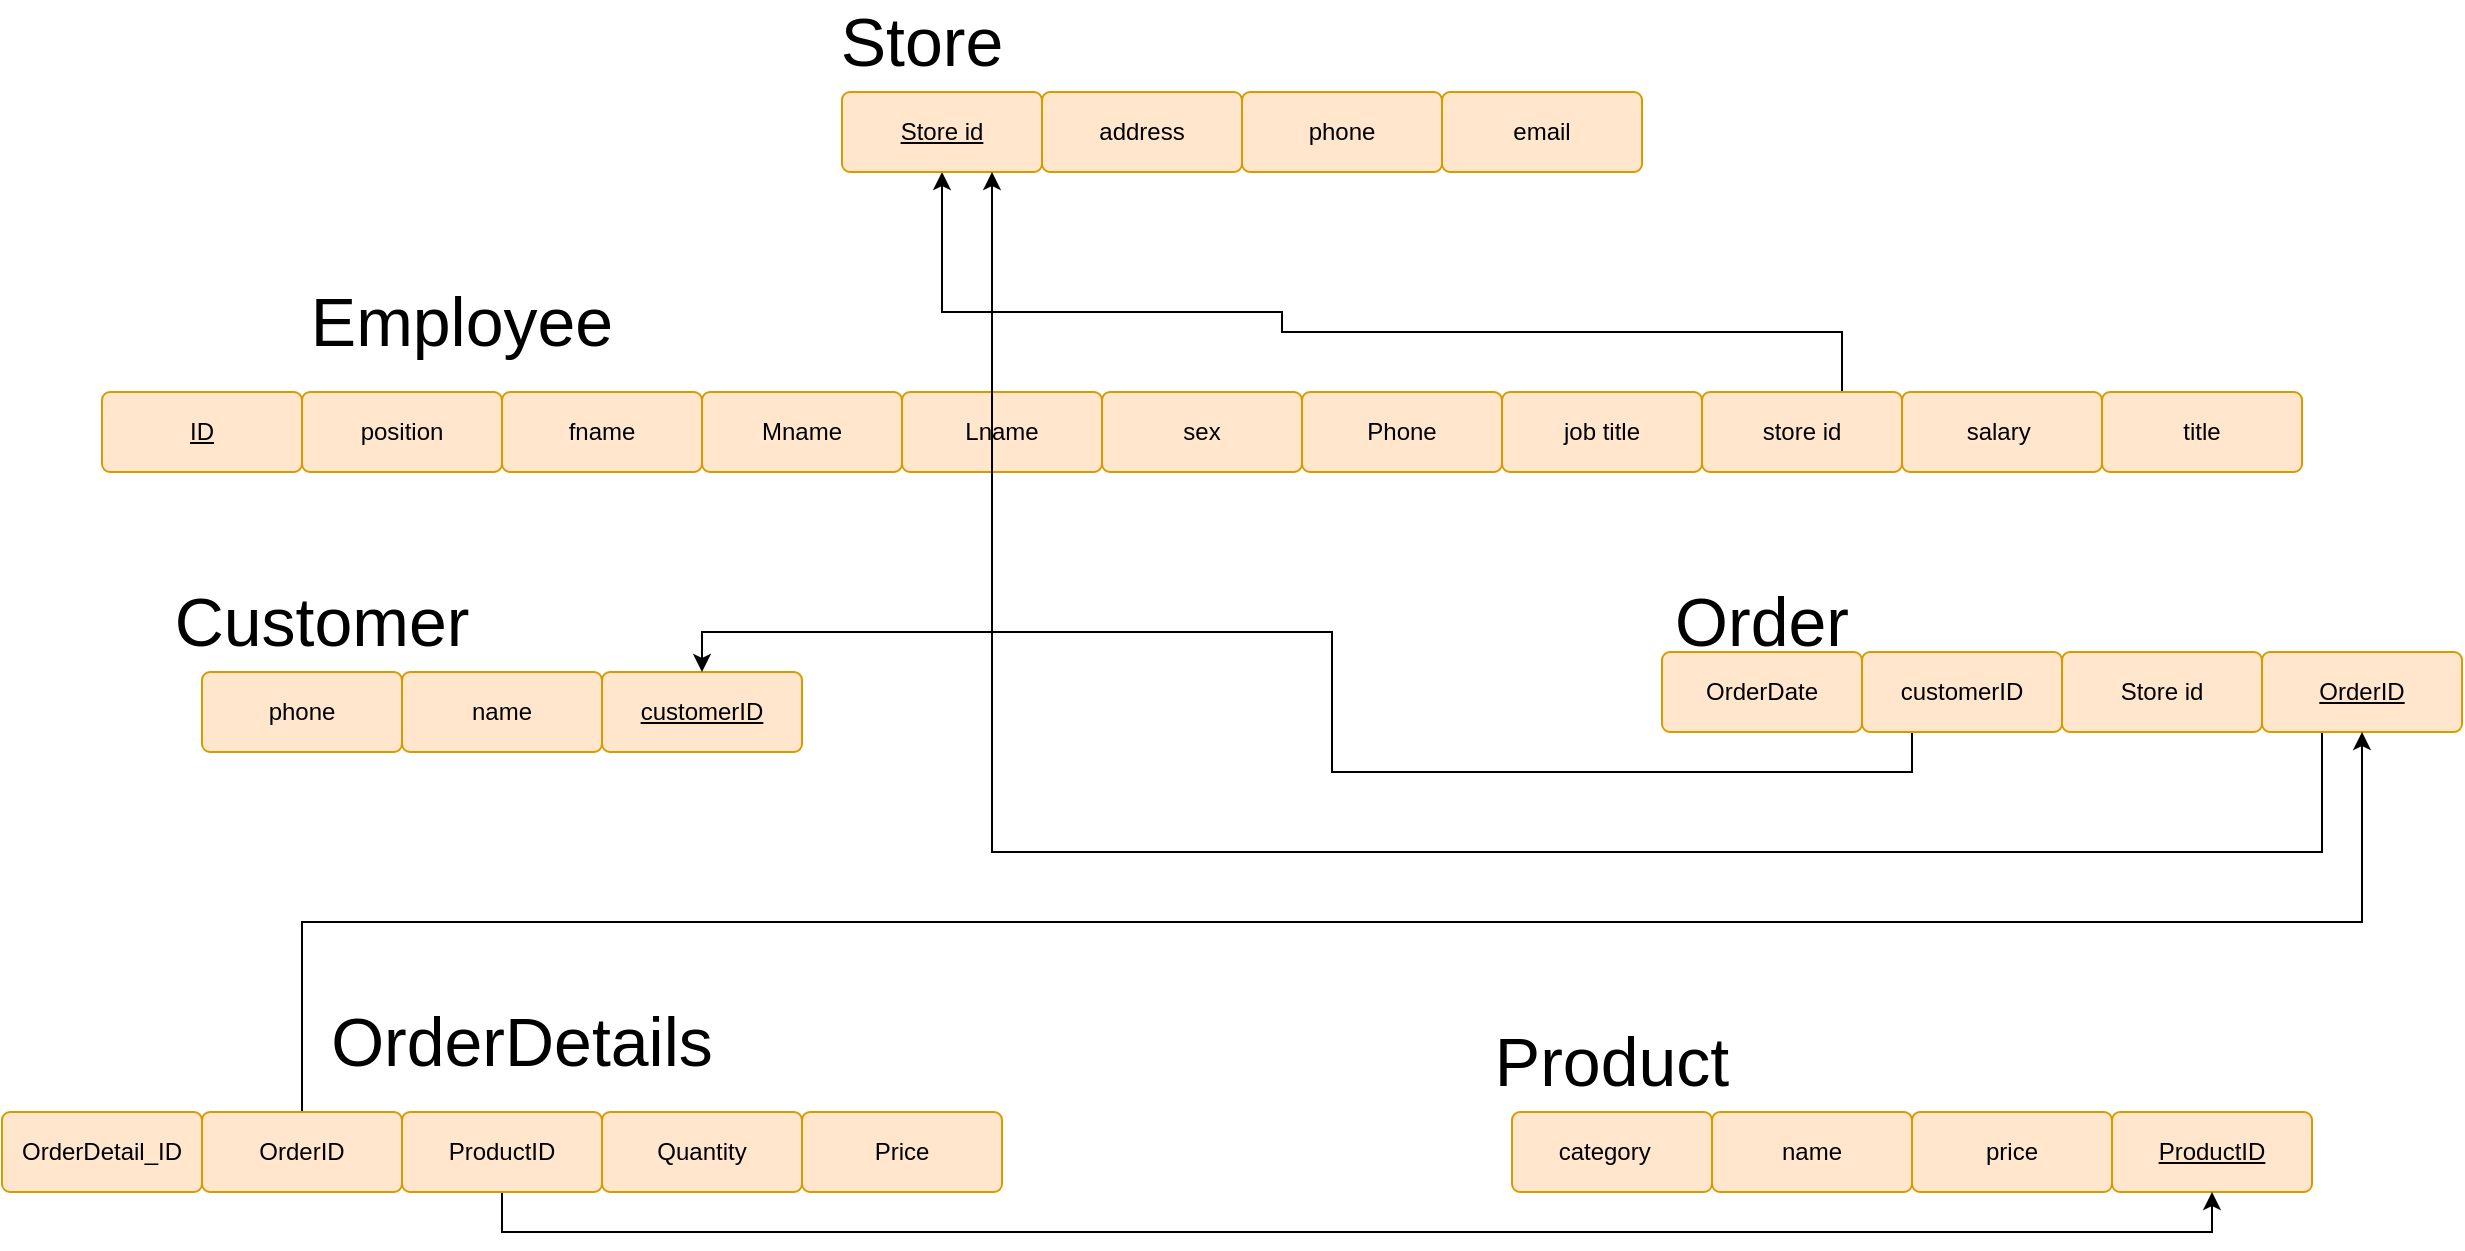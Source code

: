 <mxfile version="20.8.16" type="device"><diagram name="Page-1" id="MK_dFZ4yvcQGUI2TvqBg"><mxGraphModel dx="1434" dy="844" grid="1" gridSize="10" guides="1" tooltips="1" connect="1" arrows="1" fold="1" page="1" pageScale="1" pageWidth="850" pageHeight="1100" math="0" shadow="0"><root><mxCell id="0"/><mxCell id="1" parent="0"/><mxCell id="JO4940nOYelhUczM8ejd-24" value="address" style="rounded=1;arcSize=10;whiteSpace=wrap;html=1;align=center;fillColor=#ffe6cc;strokeColor=#d79b00;" parent="1" vertex="1"><mxGeometry x="640" y="250" width="100" height="40" as="geometry"/></mxCell><mxCell id="JO4940nOYelhUczM8ejd-25" value="salary&amp;nbsp;" style="rounded=1;arcSize=10;whiteSpace=wrap;html=1;align=center;fillColor=#ffe6cc;strokeColor=#d79b00;" parent="1" vertex="1"><mxGeometry x="1070" y="400" width="100" height="40" as="geometry"/></mxCell><mxCell id="JO4940nOYelhUczM8ejd-26" value="job title" style="rounded=1;arcSize=10;whiteSpace=wrap;html=1;align=center;fillColor=#ffe6cc;strokeColor=#d79b00;" parent="1" vertex="1"><mxGeometry x="870" y="400" width="100" height="40" as="geometry"/></mxCell><mxCell id="JO4940nOYelhUczM8ejd-27" value="Phone" style="rounded=1;arcSize=10;whiteSpace=wrap;html=1;align=center;fillColor=#ffe6cc;strokeColor=#d79b00;" parent="1" vertex="1"><mxGeometry x="770" y="400" width="100" height="40" as="geometry"/></mxCell><mxCell id="JO4940nOYelhUczM8ejd-28" value="Mname" style="rounded=1;arcSize=10;whiteSpace=wrap;html=1;align=center;fillColor=#ffe6cc;strokeColor=#d79b00;" parent="1" vertex="1"><mxGeometry x="470" y="400" width="100" height="40" as="geometry"/></mxCell><mxCell id="JO4940nOYelhUczM8ejd-29" value="fname" style="rounded=1;arcSize=10;whiteSpace=wrap;html=1;align=center;fillColor=#ffe6cc;strokeColor=#d79b00;" parent="1" vertex="1"><mxGeometry x="370" y="400" width="100" height="40" as="geometry"/></mxCell><mxCell id="JO4940nOYelhUczM8ejd-30" value="position" style="rounded=1;arcSize=10;whiteSpace=wrap;html=1;align=center;fillColor=#ffe6cc;strokeColor=#d79b00;" parent="1" vertex="1"><mxGeometry x="270" y="400" width="100" height="40" as="geometry"/></mxCell><mxCell id="XwzxbYcfiy8Oqz98I1oI-12" style="edgeStyle=orthogonalEdgeStyle;rounded=0;orthogonalLoop=1;jettySize=auto;html=1;" edge="1" parent="1" source="JO4940nOYelhUczM8ejd-36" target="JO4940nOYelhUczM8ejd-48"><mxGeometry relative="1" as="geometry"><mxPoint x="620" y="370" as="targetPoint"/><Array as="points"><mxPoint x="1040" y="370"/><mxPoint x="760" y="370"/><mxPoint x="760" y="360"/><mxPoint x="590" y="360"/></Array></mxGeometry></mxCell><mxCell id="JO4940nOYelhUczM8ejd-36" value="store id" style="rounded=1;arcSize=10;whiteSpace=wrap;html=1;align=center;fillColor=#ffe6cc;strokeColor=#d79b00;" parent="1" vertex="1"><mxGeometry x="970" y="400" width="100" height="40" as="geometry"/></mxCell><mxCell id="JO4940nOYelhUczM8ejd-37" value="sex" style="rounded=1;arcSize=10;whiteSpace=wrap;html=1;align=center;fillColor=#ffe6cc;strokeColor=#d79b00;" parent="1" vertex="1"><mxGeometry x="670" y="400" width="100" height="40" as="geometry"/></mxCell><mxCell id="JO4940nOYelhUczM8ejd-39" value="Lname" style="rounded=1;arcSize=10;whiteSpace=wrap;html=1;align=center;fillColor=#ffe6cc;strokeColor=#d79b00;" parent="1" vertex="1"><mxGeometry x="570" y="400" width="100" height="40" as="geometry"/></mxCell><mxCell id="JO4940nOYelhUczM8ejd-40" value="&lt;u&gt;ID&lt;/u&gt;" style="rounded=1;arcSize=10;whiteSpace=wrap;html=1;align=center;fillColor=#ffe6cc;strokeColor=#d79b00;" parent="1" vertex="1"><mxGeometry x="170" y="400" width="100" height="40" as="geometry"/></mxCell><mxCell id="JO4940nOYelhUczM8ejd-43" value="&lt;font style=&quot;font-size: 34px;&quot;&gt;Employee&lt;/font&gt;" style="text;html=1;strokeColor=none;fillColor=none;align=center;verticalAlign=middle;whiteSpace=wrap;rounded=0;" parent="1" vertex="1"><mxGeometry x="250" y="330" width="200" height="70" as="geometry"/></mxCell><mxCell id="JO4940nOYelhUczM8ejd-47" value="phone" style="rounded=1;arcSize=10;whiteSpace=wrap;html=1;align=center;fillColor=#ffe6cc;strokeColor=#d79b00;" parent="1" vertex="1"><mxGeometry x="740" y="250" width="100" height="40" as="geometry"/></mxCell><mxCell id="JO4940nOYelhUczM8ejd-48" value="&lt;u&gt;Store id&lt;/u&gt;" style="rounded=1;arcSize=10;whiteSpace=wrap;html=1;align=center;fillColor=#ffe6cc;strokeColor=#d79b00;" parent="1" vertex="1"><mxGeometry x="540" y="250" width="100" height="40" as="geometry"/></mxCell><mxCell id="JO4940nOYelhUczM8ejd-49" value="Store" style="text;html=1;strokeColor=none;fillColor=none;align=center;verticalAlign=middle;whiteSpace=wrap;rounded=0;fontSize=34;" parent="1" vertex="1"><mxGeometry x="550" y="210" width="60" height="30" as="geometry"/></mxCell><mxCell id="JO4940nOYelhUczM8ejd-51" value="phone" style="rounded=1;arcSize=10;whiteSpace=wrap;html=1;align=center;fillColor=#ffe6cc;strokeColor=#d79b00;" parent="1" vertex="1"><mxGeometry x="220" y="540" width="100" height="40" as="geometry"/></mxCell><mxCell id="JO4940nOYelhUczM8ejd-52" value="name" style="rounded=1;arcSize=10;whiteSpace=wrap;html=1;align=center;fillColor=#ffe6cc;strokeColor=#d79b00;" parent="1" vertex="1"><mxGeometry x="320" y="540" width="100" height="40" as="geometry"/></mxCell><mxCell id="JO4940nOYelhUczM8ejd-54" value="&lt;u&gt;customerID&lt;/u&gt;" style="rounded=1;arcSize=10;whiteSpace=wrap;html=1;align=center;fillColor=#ffe6cc;strokeColor=#d79b00;" parent="1" vertex="1"><mxGeometry x="420" y="540" width="100" height="40" as="geometry"/></mxCell><mxCell id="JO4940nOYelhUczM8ejd-55" value="Customer" style="text;html=1;strokeColor=none;fillColor=none;align=center;verticalAlign=middle;whiteSpace=wrap;rounded=0;fontSize=34;" parent="1" vertex="1"><mxGeometry x="250" y="500" width="60" height="30" as="geometry"/></mxCell><mxCell id="JO4940nOYelhUczM8ejd-57" value="OrderDate" style="rounded=1;arcSize=10;whiteSpace=wrap;html=1;align=center;fillColor=#ffe6cc;strokeColor=#d79b00;" parent="1" vertex="1"><mxGeometry x="950" y="530" width="100" height="40" as="geometry"/></mxCell><mxCell id="XwzxbYcfiy8Oqz98I1oI-2" style="edgeStyle=orthogonalEdgeStyle;rounded=0;orthogonalLoop=1;jettySize=auto;html=1;exitX=0.25;exitY=1;exitDx=0;exitDy=0;entryX=0.5;entryY=0;entryDx=0;entryDy=0;" edge="1" parent="1" source="JO4940nOYelhUczM8ejd-58" target="JO4940nOYelhUczM8ejd-54"><mxGeometry relative="1" as="geometry"/></mxCell><mxCell id="JO4940nOYelhUczM8ejd-58" value="customerID" style="rounded=1;arcSize=10;whiteSpace=wrap;html=1;align=center;fillColor=#ffe6cc;strokeColor=#d79b00;" parent="1" vertex="1"><mxGeometry x="1050" y="530" width="100" height="40" as="geometry"/></mxCell><mxCell id="XwzxbYcfiy8Oqz98I1oI-13" style="edgeStyle=orthogonalEdgeStyle;rounded=0;orthogonalLoop=1;jettySize=auto;html=1;entryX=0.75;entryY=1;entryDx=0;entryDy=0;" edge="1" parent="1" source="JO4940nOYelhUczM8ejd-59" target="JO4940nOYelhUczM8ejd-48"><mxGeometry relative="1" as="geometry"><mxPoint x="1300" y="320" as="targetPoint"/><Array as="points"><mxPoint x="1280" y="630"/><mxPoint x="615" y="630"/></Array></mxGeometry></mxCell><mxCell id="JO4940nOYelhUczM8ejd-59" value="Store id" style="rounded=1;arcSize=10;whiteSpace=wrap;html=1;align=center;fillColor=#ffe6cc;strokeColor=#d79b00;" parent="1" vertex="1"><mxGeometry x="1150" y="530" width="100" height="40" as="geometry"/></mxCell><mxCell id="JO4940nOYelhUczM8ejd-60" value="&lt;u&gt;OrderID&lt;/u&gt;" style="rounded=1;arcSize=10;whiteSpace=wrap;html=1;align=center;fillColor=#ffe6cc;strokeColor=#d79b00;" parent="1" vertex="1"><mxGeometry x="1250" y="530" width="100" height="40" as="geometry"/></mxCell><mxCell id="JO4940nOYelhUczM8ejd-61" value="Order" style="text;html=1;strokeColor=none;fillColor=none;align=center;verticalAlign=middle;whiteSpace=wrap;rounded=0;fontSize=34;" parent="1" vertex="1"><mxGeometry x="970" y="500" width="60" height="30" as="geometry"/></mxCell><mxCell id="JO4940nOYelhUczM8ejd-62" value="category&lt;span style=&quot;white-space: pre;&quot;&gt;&#9;&lt;/span&gt;" style="rounded=1;arcSize=10;whiteSpace=wrap;html=1;align=center;fillColor=#ffe6cc;strokeColor=#d79b00;" parent="1" vertex="1"><mxGeometry x="875" y="760" width="100" height="40" as="geometry"/></mxCell><mxCell id="JO4940nOYelhUczM8ejd-63" value="name" style="rounded=1;arcSize=10;whiteSpace=wrap;html=1;align=center;fillColor=#ffe6cc;strokeColor=#d79b00;" parent="1" vertex="1"><mxGeometry x="975" y="760" width="100" height="40" as="geometry"/></mxCell><mxCell id="JO4940nOYelhUczM8ejd-64" value="price" style="rounded=1;arcSize=10;whiteSpace=wrap;html=1;align=center;fillColor=#ffe6cc;strokeColor=#d79b00;" parent="1" vertex="1"><mxGeometry x="1075" y="760" width="100" height="40" as="geometry"/></mxCell><mxCell id="JO4940nOYelhUczM8ejd-65" value="&lt;u&gt;ProductID&lt;/u&gt;" style="rounded=1;arcSize=10;whiteSpace=wrap;html=1;align=center;fillColor=#ffe6cc;strokeColor=#d79b00;" parent="1" vertex="1"><mxGeometry x="1175" y="760" width="100" height="40" as="geometry"/></mxCell><mxCell id="JO4940nOYelhUczM8ejd-66" value="Product" style="text;html=1;strokeColor=none;fillColor=none;align=center;verticalAlign=middle;whiteSpace=wrap;rounded=0;fontSize=34;" parent="1" vertex="1"><mxGeometry x="895" y="720" width="60" height="30" as="geometry"/></mxCell><mxCell id="XwzxbYcfiy8Oqz98I1oI-3" value="OrderDetails" style="text;html=1;strokeColor=none;fillColor=none;align=center;verticalAlign=middle;whiteSpace=wrap;rounded=0;fontSize=34;" vertex="1" parent="1"><mxGeometry x="350" y="710" width="60" height="30" as="geometry"/></mxCell><mxCell id="XwzxbYcfiy8Oqz98I1oI-5" value="OrderDetail_ID" style="rounded=1;arcSize=10;whiteSpace=wrap;html=1;align=center;fillColor=#ffe6cc;strokeColor=#d79b00;" vertex="1" parent="1"><mxGeometry x="120" y="760" width="100" height="40" as="geometry"/></mxCell><mxCell id="XwzxbYcfiy8Oqz98I1oI-16" style="edgeStyle=orthogonalEdgeStyle;rounded=0;orthogonalLoop=1;jettySize=auto;html=1;exitX=0.5;exitY=0;exitDx=0;exitDy=0;entryX=0.5;entryY=1;entryDx=0;entryDy=0;" edge="1" parent="1" source="XwzxbYcfiy8Oqz98I1oI-6" target="JO4940nOYelhUczM8ejd-60"><mxGeometry relative="1" as="geometry"/></mxCell><mxCell id="XwzxbYcfiy8Oqz98I1oI-6" value="OrderID" style="rounded=1;arcSize=10;whiteSpace=wrap;html=1;align=center;fillColor=#ffe6cc;strokeColor=#d79b00;" vertex="1" parent="1"><mxGeometry x="220" y="760" width="100" height="40" as="geometry"/></mxCell><mxCell id="XwzxbYcfiy8Oqz98I1oI-15" style="edgeStyle=orthogonalEdgeStyle;rounded=0;orthogonalLoop=1;jettySize=auto;html=1;exitX=0.5;exitY=1;exitDx=0;exitDy=0;entryX=0.5;entryY=1;entryDx=0;entryDy=0;" edge="1" parent="1" source="XwzxbYcfiy8Oqz98I1oI-7" target="JO4940nOYelhUczM8ejd-65"><mxGeometry relative="1" as="geometry"/></mxCell><mxCell id="XwzxbYcfiy8Oqz98I1oI-7" value="ProductID" style="rounded=1;arcSize=10;whiteSpace=wrap;html=1;align=center;fillColor=#ffe6cc;strokeColor=#d79b00;" vertex="1" parent="1"><mxGeometry x="320" y="760" width="100" height="40" as="geometry"/></mxCell><mxCell id="XwzxbYcfiy8Oqz98I1oI-8" value="Quantity" style="rounded=1;arcSize=10;whiteSpace=wrap;html=1;align=center;fillColor=#ffe6cc;strokeColor=#d79b00;" vertex="1" parent="1"><mxGeometry x="420" y="760" width="100" height="40" as="geometry"/></mxCell><mxCell id="XwzxbYcfiy8Oqz98I1oI-9" value="title" style="rounded=1;arcSize=10;whiteSpace=wrap;html=1;align=center;fillColor=#ffe6cc;strokeColor=#d79b00;" vertex="1" parent="1"><mxGeometry x="1170" y="400" width="100" height="40" as="geometry"/></mxCell><mxCell id="XwzxbYcfiy8Oqz98I1oI-11" value="email" style="rounded=1;arcSize=10;whiteSpace=wrap;html=1;align=center;fillColor=#ffe6cc;strokeColor=#d79b00;" vertex="1" parent="1"><mxGeometry x="840" y="250" width="100" height="40" as="geometry"/></mxCell><mxCell id="XwzxbYcfiy8Oqz98I1oI-14" value="Price" style="rounded=1;arcSize=10;whiteSpace=wrap;html=1;align=center;fillColor=#ffe6cc;strokeColor=#d79b00;" vertex="1" parent="1"><mxGeometry x="520" y="760" width="100" height="40" as="geometry"/></mxCell></root></mxGraphModel></diagram></mxfile>